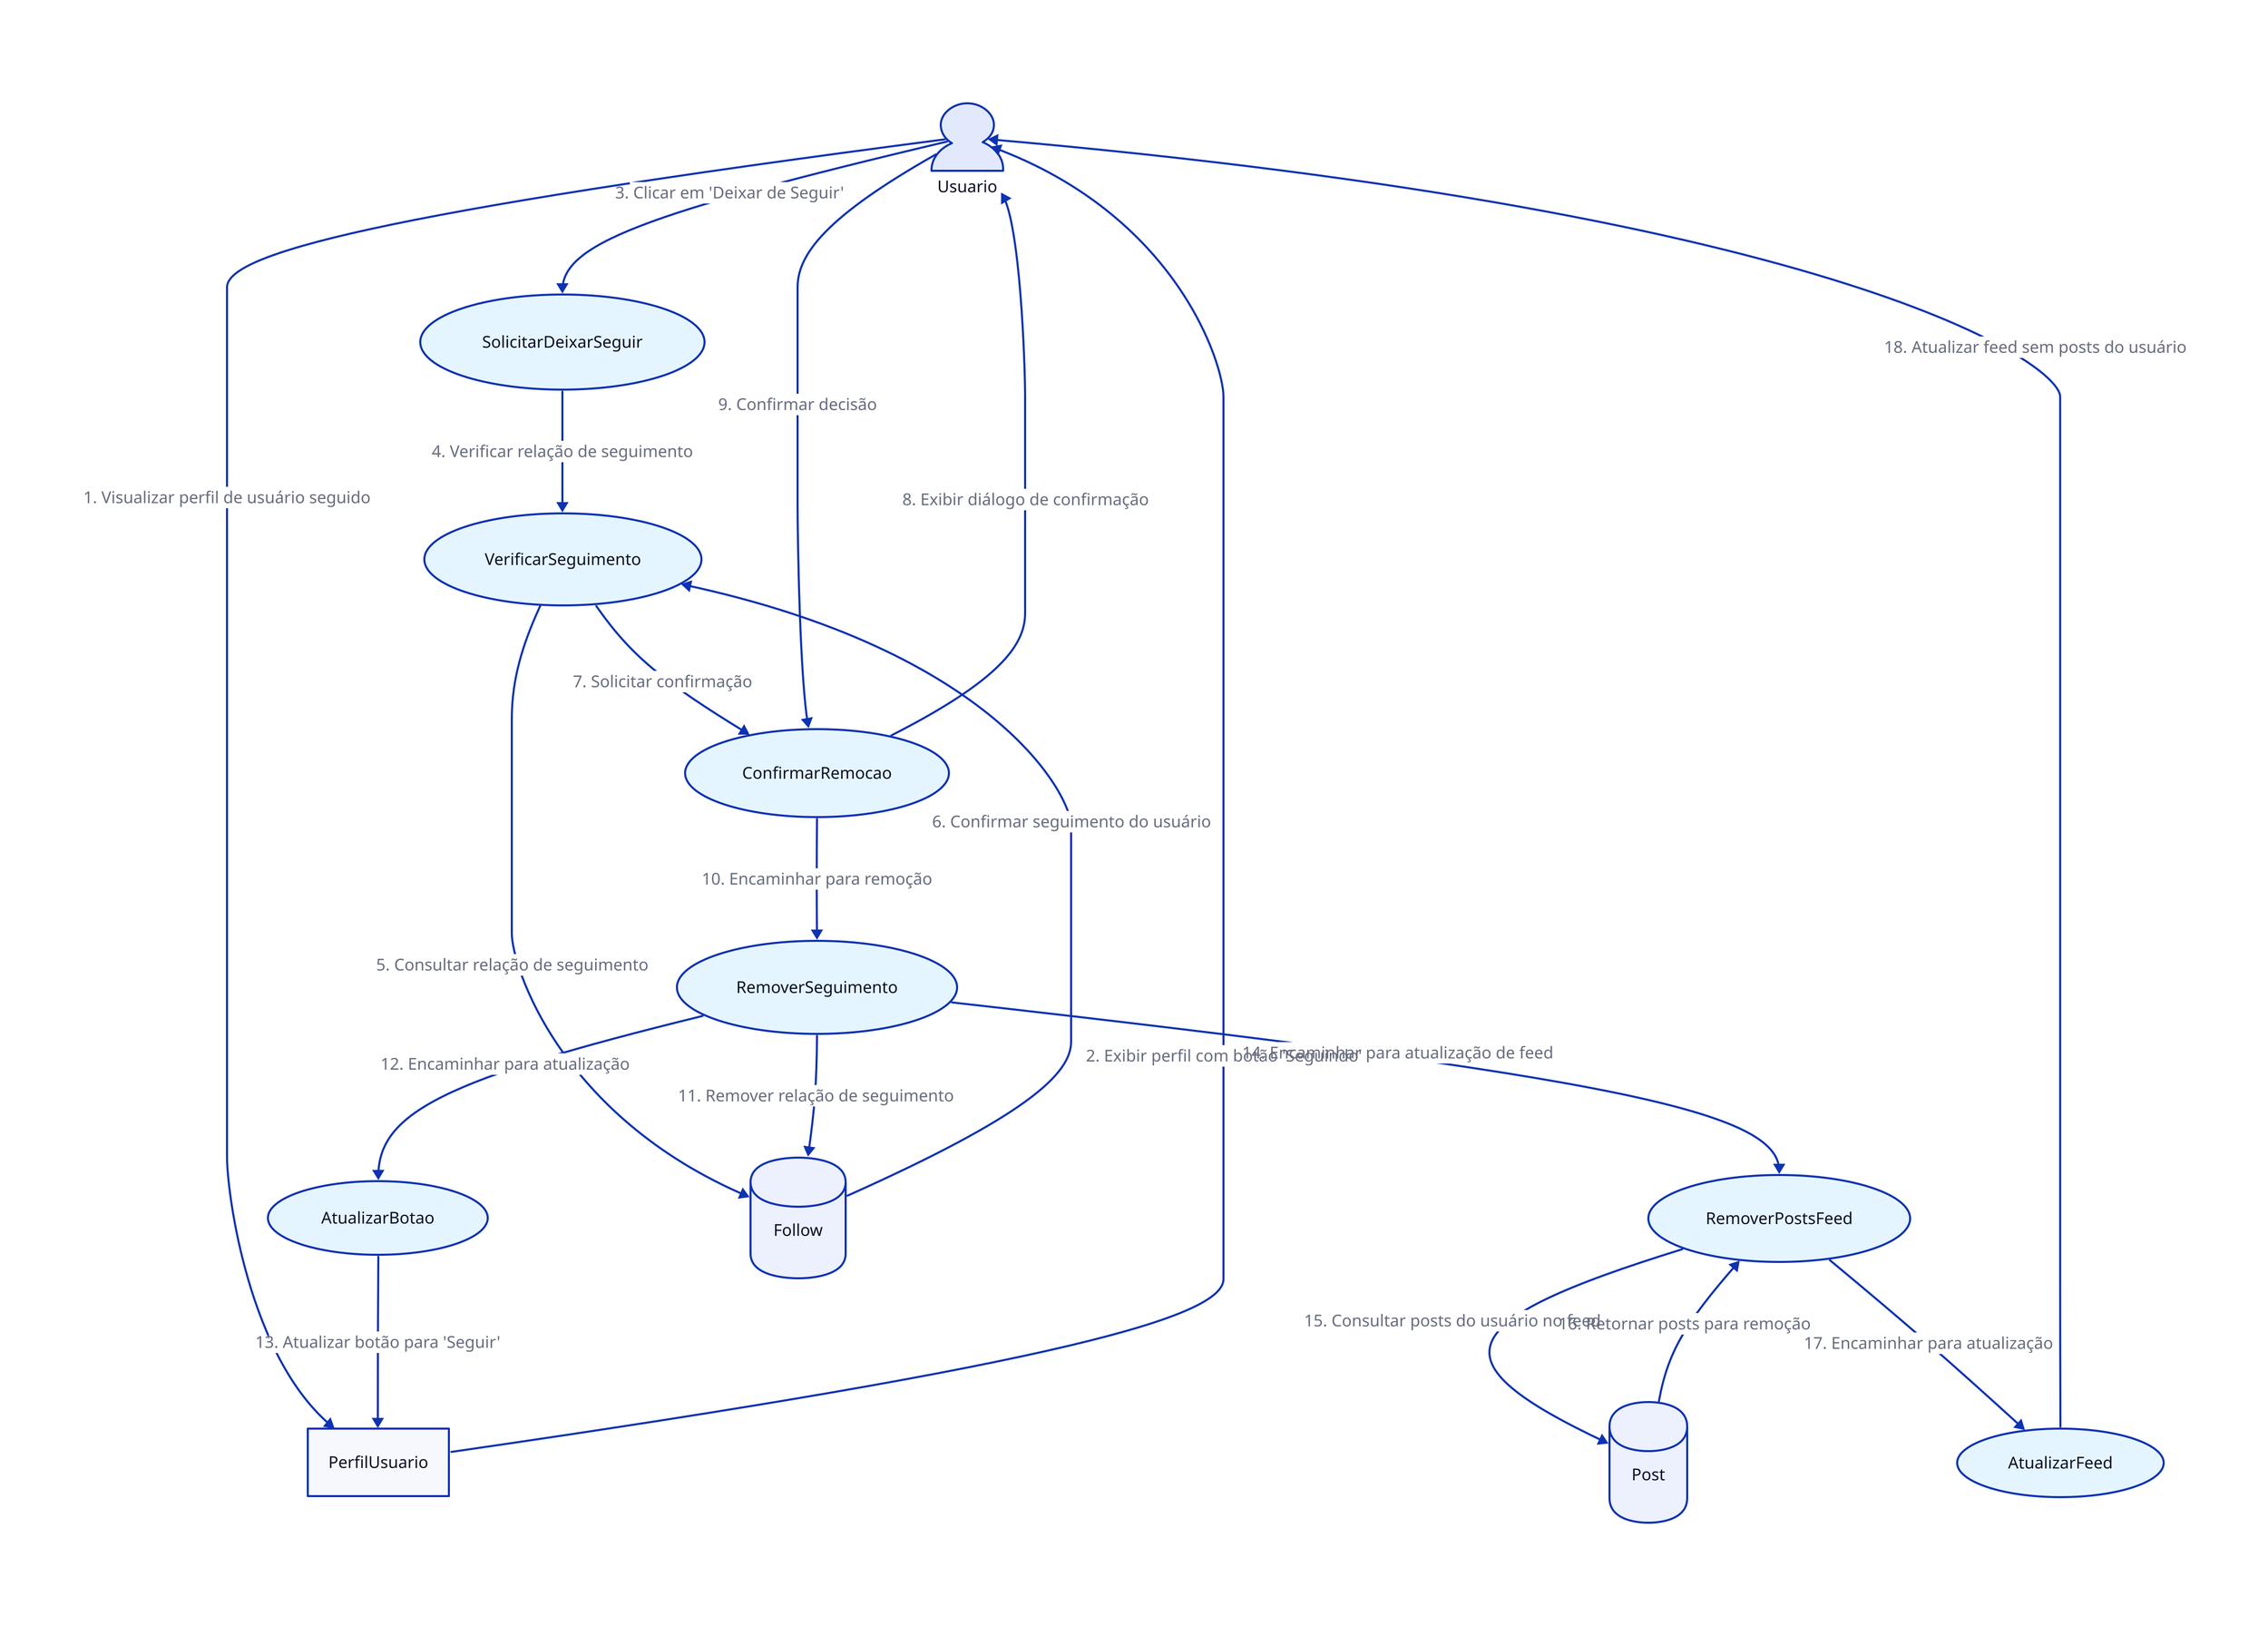 Usuario: {
  shape: person
}

PerfilUsuario: {
  shape: rectangle
}

SolicitarDeixarSeguir: {
  shape: oval
  style.fill: "#E5F5FF"
}

VerificarSeguimento: {
  shape: oval
  style.fill: "#E5F5FF"
}

ConfirmarRemocao: {
  shape: oval
  style.fill: "#E5F5FF"
}

RemoverSeguimento: {
  shape: oval
  style.fill: "#E5F5FF"
}

AtualizarBotao: {
  shape: oval
  style.fill: "#E5F5FF"
}

RemoverPostsFeed: {
  shape: oval
  style.fill: "#E5F5FF"
}

AtualizarFeed: {
  shape: oval
  style.fill: "#E5F5FF"
}

Follow: {
  shape: cylinder
}

Post: {
  shape: cylinder
}

Usuario -> PerfilUsuario: "1. Visualizar perfil de usuário seguido"
PerfilUsuario -> Usuario: "2. Exibir perfil com botão 'Seguindo'"
Usuario -> SolicitarDeixarSeguir: "3. Clicar em 'Deixar de Seguir'"
SolicitarDeixarSeguir -> VerificarSeguimento: "4. Verificar relação de seguimento"
VerificarSeguimento -> Follow: "5. Consultar relação de seguimento"
Follow -> VerificarSeguimento: "6. Confirmar seguimento do usuário"
VerificarSeguimento -> ConfirmarRemocao: "7. Solicitar confirmação"
ConfirmarRemocao -> Usuario: "8. Exibir diálogo de confirmação"
Usuario -> ConfirmarRemocao: "9. Confirmar decisão"
ConfirmarRemocao -> RemoverSeguimento: "10. Encaminhar para remoção"
RemoverSeguimento -> Follow: "11. Remover relação de seguimento"
RemoverSeguimento -> AtualizarBotao: "12. Encaminhar para atualização"
AtualizarBotao -> PerfilUsuario: "13. Atualizar botão para 'Seguir'"
RemoverSeguimento -> RemoverPostsFeed: "14. Encaminhar para atualização de feed"
RemoverPostsFeed -> Post: "15. Consultar posts do usuário no feed"
Post -> RemoverPostsFeed: "16. Retornar posts para remoção"
RemoverPostsFeed -> AtualizarFeed: "17. Encaminhar para atualização"
AtualizarFeed -> Usuario: "18. Atualizar feed sem posts do usuário"
